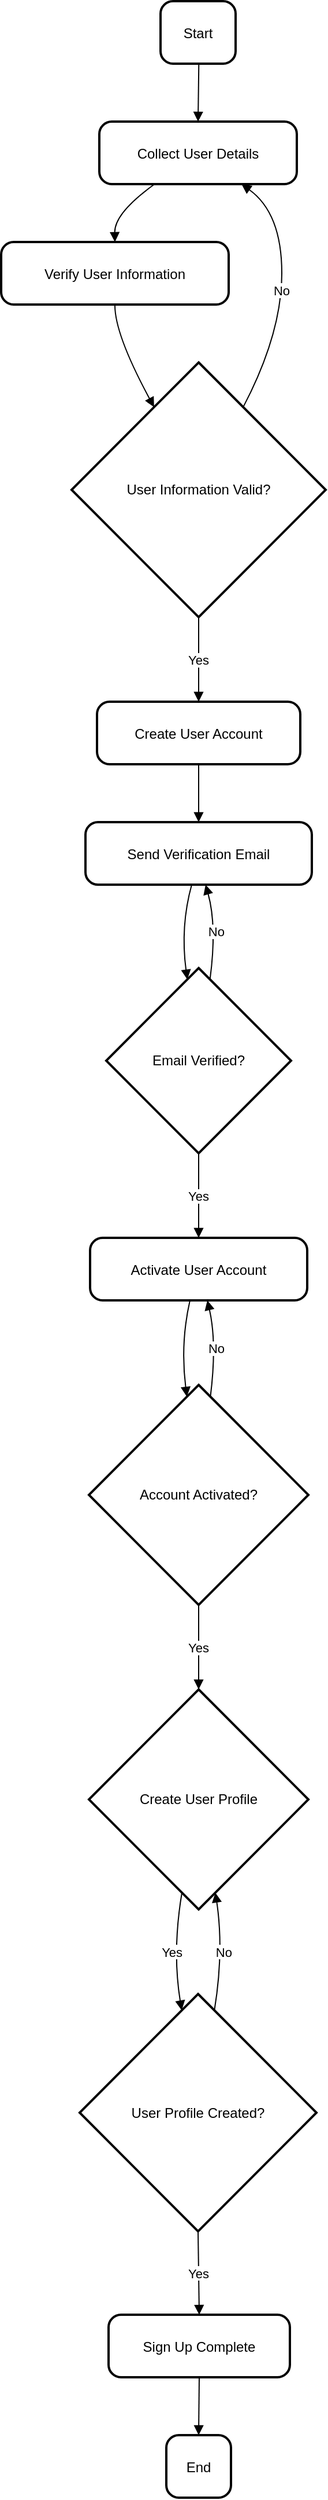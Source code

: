 <mxfile version="26.0.8">
  <diagram name="Page-1" id="b94_PPDYB-kN86rGqZX9">
    <mxGraphModel>
      <root>
        <mxCell id="0" />
        <mxCell id="1" parent="0" />
        <mxCell id="2" value="Start" style="rounded=1;arcSize=20;strokeWidth=2" vertex="1" parent="1">
          <mxGeometry x="146" y="8" width="65" height="54" as="geometry" />
        </mxCell>
        <mxCell id="3" value="Collect User Details" style="rounded=1;arcSize=20;strokeWidth=2" vertex="1" parent="1">
          <mxGeometry x="93" y="112" width="171" height="54" as="geometry" />
        </mxCell>
        <mxCell id="4" value="Verify User Information" style="rounded=1;arcSize=20;strokeWidth=2" vertex="1" parent="1">
          <mxGeometry x="8" y="216" width="197" height="54" as="geometry" />
        </mxCell>
        <mxCell id="5" value="User Information Valid?" style="rhombus;strokeWidth=2;whiteSpace=wrap;" vertex="1" parent="1">
          <mxGeometry x="69" y="320" width="220" height="220" as="geometry" />
        </mxCell>
        <mxCell id="6" value="Create User Account" style="rounded=1;arcSize=20;strokeWidth=2" vertex="1" parent="1">
          <mxGeometry x="91" y="613" width="176" height="54" as="geometry" />
        </mxCell>
        <mxCell id="7" value="Send Verification Email" style="rounded=1;arcSize=20;strokeWidth=2" vertex="1" parent="1">
          <mxGeometry x="81" y="717" width="196" height="54" as="geometry" />
        </mxCell>
        <mxCell id="8" value="Email Verified?" style="rhombus;strokeWidth=2;whiteSpace=wrap;" vertex="1" parent="1">
          <mxGeometry x="99" y="843" width="160" height="160" as="geometry" />
        </mxCell>
        <mxCell id="9" value="Activate User Account" style="rounded=1;arcSize=20;strokeWidth=2" vertex="1" parent="1">
          <mxGeometry x="85" y="1076" width="188" height="54" as="geometry" />
        </mxCell>
        <mxCell id="10" value="Account Activated?" style="rhombus;strokeWidth=2;whiteSpace=wrap;" vertex="1" parent="1">
          <mxGeometry x="84" y="1203" width="190" height="190" as="geometry" />
        </mxCell>
        <mxCell id="11" value="Create User Profile" style="rhombus;strokeWidth=2;whiteSpace=wrap;" vertex="1" parent="1">
          <mxGeometry x="84" y="1466" width="190" height="190" as="geometry" />
        </mxCell>
        <mxCell id="12" value="User Profile Created?" style="rhombus;strokeWidth=2;whiteSpace=wrap;" vertex="1" parent="1">
          <mxGeometry x="76" y="1729" width="205" height="205" as="geometry" />
        </mxCell>
        <mxCell id="13" value="Sign Up Complete" style="rounded=1;arcSize=20;strokeWidth=2" vertex="1" parent="1">
          <mxGeometry x="101" y="2006" width="157" height="54" as="geometry" />
        </mxCell>
        <mxCell id="14" value="End" style="rounded=1;arcSize=20;strokeWidth=2" vertex="1" parent="1">
          <mxGeometry x="151" y="2110" width="56" height="54" as="geometry" />
        </mxCell>
        <mxCell id="15" value="" style="curved=1;startArrow=none;endArrow=block;exitX=0.51;exitY=1;entryX=0.5;entryY=0;" edge="1" parent="1" source="2" target="3">
          <mxGeometry relative="1" as="geometry">
            <Array as="points" />
          </mxGeometry>
        </mxCell>
        <mxCell id="16" value="" style="curved=1;startArrow=none;endArrow=block;exitX=0.28;exitY=1;entryX=0.5;entryY=0;" edge="1" parent="1" source="3" target="4">
          <mxGeometry relative="1" as="geometry">
            <Array as="points">
              <mxPoint x="106" y="191" />
            </Array>
          </mxGeometry>
        </mxCell>
        <mxCell id="17" value="" style="curved=1;startArrow=none;endArrow=block;exitX=0.5;exitY=1;entryX=0.23;entryY=0;" edge="1" parent="1" source="4" target="5">
          <mxGeometry relative="1" as="geometry">
            <Array as="points">
              <mxPoint x="106" y="295" />
            </Array>
          </mxGeometry>
        </mxCell>
        <mxCell id="18" value="No" style="curved=1;startArrow=none;endArrow=block;exitX=0.77;exitY=0;entryX=0.72;entryY=1;" edge="1" parent="1" source="5" target="3">
          <mxGeometry relative="1" as="geometry">
            <Array as="points">
              <mxPoint x="251" y="295" />
              <mxPoint x="251" y="191" />
            </Array>
          </mxGeometry>
        </mxCell>
        <mxCell id="19" value="Yes" style="curved=1;startArrow=none;endArrow=block;exitX=0.5;exitY=1;entryX=0.5;entryY=-0.01;" edge="1" parent="1" source="5" target="6">
          <mxGeometry relative="1" as="geometry">
            <Array as="points" />
          </mxGeometry>
        </mxCell>
        <mxCell id="20" value="" style="curved=1;startArrow=none;endArrow=block;exitX=0.5;exitY=0.99;entryX=0.5;entryY=-0.01;" edge="1" parent="1" source="6" target="7">
          <mxGeometry relative="1" as="geometry">
            <Array as="points" />
          </mxGeometry>
        </mxCell>
        <mxCell id="21" value="" style="curved=1;startArrow=none;endArrow=block;exitX=0.47;exitY=0.99;entryX=0.43;entryY=0;" edge="1" parent="1" source="7" target="8">
          <mxGeometry relative="1" as="geometry">
            <Array as="points">
              <mxPoint x="163" y="807" />
            </Array>
          </mxGeometry>
        </mxCell>
        <mxCell id="22" value="No" style="curved=1;startArrow=none;endArrow=block;exitX=0.57;exitY=0;entryX=0.53;entryY=0.99;" edge="1" parent="1" source="8" target="7">
          <mxGeometry relative="1" as="geometry">
            <Array as="points">
              <mxPoint x="195" y="807" />
            </Array>
          </mxGeometry>
        </mxCell>
        <mxCell id="23" value="Yes" style="curved=1;startArrow=none;endArrow=block;exitX=0.5;exitY=1;entryX=0.5;entryY=0;" edge="1" parent="1" source="8" target="9">
          <mxGeometry relative="1" as="geometry">
            <Array as="points" />
          </mxGeometry>
        </mxCell>
        <mxCell id="24" value="" style="curved=1;startArrow=none;endArrow=block;exitX=0.46;exitY=1;entryX=0.44;entryY=0;" edge="1" parent="1" source="9" target="10">
          <mxGeometry relative="1" as="geometry">
            <Array as="points">
              <mxPoint x="163" y="1167" />
            </Array>
          </mxGeometry>
        </mxCell>
        <mxCell id="25" value="No" style="curved=1;startArrow=none;endArrow=block;exitX=0.56;exitY=0;entryX=0.54;entryY=1;" edge="1" parent="1" source="10" target="9">
          <mxGeometry relative="1" as="geometry">
            <Array as="points">
              <mxPoint x="195" y="1167" />
            </Array>
          </mxGeometry>
        </mxCell>
        <mxCell id="26" value="Yes" style="curved=1;startArrow=none;endArrow=block;exitX=0.5;exitY=1;entryX=0.5;entryY=0;" edge="1" parent="1" source="10" target="11">
          <mxGeometry relative="1" as="geometry">
            <Array as="points" />
          </mxGeometry>
        </mxCell>
        <mxCell id="27" value="Yes" style="curved=1;startArrow=none;endArrow=block;exitX=0.41;exitY=1;entryX=0.42;entryY=0;" edge="1" parent="1" source="11" target="12">
          <mxGeometry relative="1" as="geometry">
            <Array as="points">
              <mxPoint x="156" y="1692" />
            </Array>
          </mxGeometry>
        </mxCell>
        <mxCell id="28" value="No" style="curved=1;startArrow=none;endArrow=block;exitX=0.58;exitY=0;entryX=0.59;entryY=1;" edge="1" parent="1" source="12" target="11">
          <mxGeometry relative="1" as="geometry">
            <Array as="points">
              <mxPoint x="201" y="1692" />
            </Array>
          </mxGeometry>
        </mxCell>
        <mxCell id="29" value="Yes" style="curved=1;startArrow=none;endArrow=block;exitX=0.5;exitY=1;entryX=0.5;entryY=0.01;" edge="1" parent="1" source="12" target="13">
          <mxGeometry relative="1" as="geometry">
            <Array as="points" />
          </mxGeometry>
        </mxCell>
        <mxCell id="30" value="" style="curved=1;startArrow=none;endArrow=block;exitX=0.5;exitY=1.01;entryX=0.5;entryY=0.01;" edge="1" parent="1" source="13" target="14">
          <mxGeometry relative="1" as="geometry">
            <Array as="points" />
          </mxGeometry>
        </mxCell>
      </root>
    </mxGraphModel>
  </diagram>
</mxfile>
